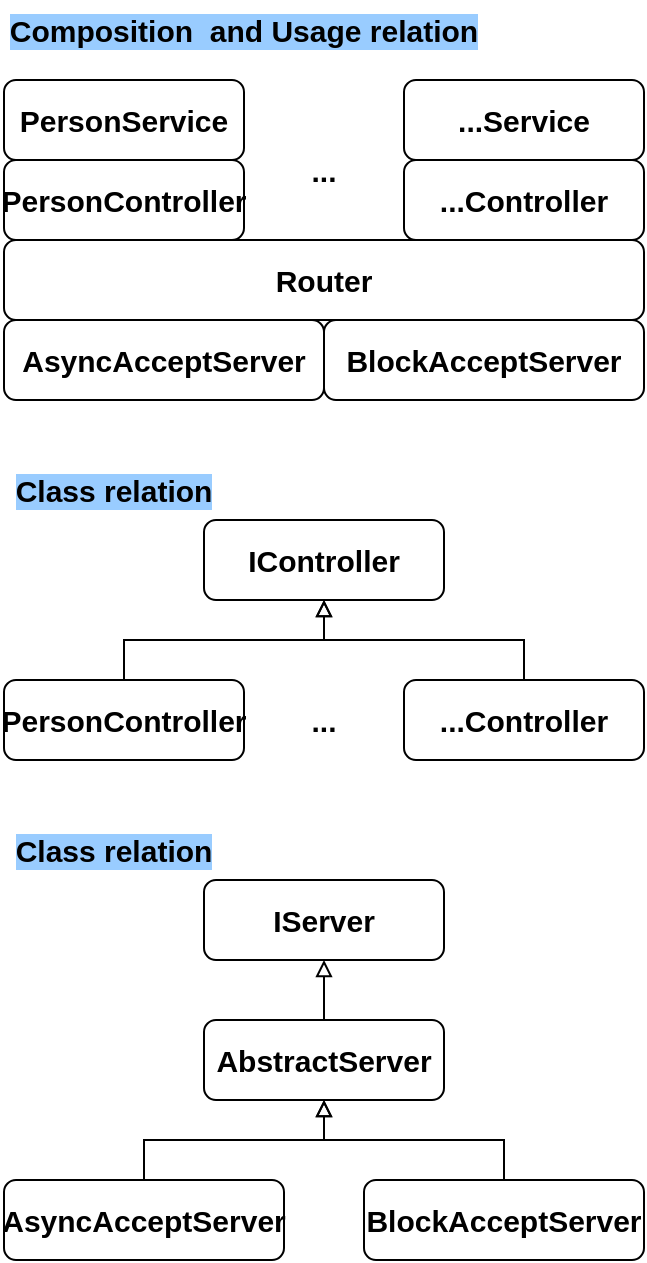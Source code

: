 <mxfile version="24.7.17">
  <diagram name="Page-1" id="47bSRU_CpZvX-F6WeYuw">
    <mxGraphModel dx="524" dy="335" grid="1" gridSize="10" guides="1" tooltips="1" connect="1" arrows="1" fold="1" page="1" pageScale="1" pageWidth="827" pageHeight="1169" math="0" shadow="0">
      <root>
        <mxCell id="0" />
        <mxCell id="1" parent="0" />
        <mxCell id="yqMq4LJxHmqknkfqYOJ4-1" value="&lt;span style=&quot;text-align: left; font-size: 15px;&quot;&gt;AsyncAcceptServer&lt;/span&gt;" style="rounded=1;whiteSpace=wrap;html=1;fontSize=15;fontStyle=1" vertex="1" parent="1">
          <mxGeometry x="80" y="200" width="160" height="40" as="geometry" />
        </mxCell>
        <mxCell id="yqMq4LJxHmqknkfqYOJ4-3" value="&lt;span style=&quot;text-align: left; font-size: 15px;&quot;&gt;BlockAcceptServer&lt;/span&gt;" style="rounded=1;whiteSpace=wrap;html=1;fontSize=15;fontStyle=1" vertex="1" parent="1">
          <mxGeometry x="240" y="200" width="160" height="40" as="geometry" />
        </mxCell>
        <mxCell id="yqMq4LJxHmqknkfqYOJ4-4" value="Router" style="rounded=1;whiteSpace=wrap;html=1;fontSize=15;fontStyle=1" vertex="1" parent="1">
          <mxGeometry x="80" y="160" width="320" height="40" as="geometry" />
        </mxCell>
        <mxCell id="yqMq4LJxHmqknkfqYOJ4-5" value="PersonService" style="rounded=1;whiteSpace=wrap;html=1;fontSize=15;fontStyle=1" vertex="1" parent="1">
          <mxGeometry x="80" y="80" width="120" height="40" as="geometry" />
        </mxCell>
        <mxCell id="yqMq4LJxHmqknkfqYOJ4-6" value="PersonController" style="rounded=1;whiteSpace=wrap;html=1;fontSize=15;fontStyle=1" vertex="1" parent="1">
          <mxGeometry x="80" y="120" width="120" height="40" as="geometry" />
        </mxCell>
        <mxCell id="yqMq4LJxHmqknkfqYOJ4-8" value="...Service" style="rounded=1;whiteSpace=wrap;html=1;fontSize=15;fontStyle=1" vertex="1" parent="1">
          <mxGeometry x="280" y="80" width="120" height="40" as="geometry" />
        </mxCell>
        <mxCell id="yqMq4LJxHmqknkfqYOJ4-9" value="...Controller" style="rounded=1;whiteSpace=wrap;html=1;fontSize=15;fontStyle=1" vertex="1" parent="1">
          <mxGeometry x="280" y="120" width="120" height="40" as="geometry" />
        </mxCell>
        <mxCell id="yqMq4LJxHmqknkfqYOJ4-10" value="..." style="text;html=1;align=center;verticalAlign=middle;whiteSpace=wrap;rounded=0;fontSize=15;fontStyle=1" vertex="1" parent="1">
          <mxGeometry x="210" y="110" width="60" height="30" as="geometry" />
        </mxCell>
        <mxCell id="yqMq4LJxHmqknkfqYOJ4-13" value="Composition&amp;nbsp; and Usage relation" style="text;html=1;align=center;verticalAlign=middle;whiteSpace=wrap;rounded=0;fontSize=15;fontStyle=1;labelBackgroundColor=#99CCFF;" vertex="1" parent="1">
          <mxGeometry x="80" y="40" width="240" height="30" as="geometry" />
        </mxCell>
        <mxCell id="yqMq4LJxHmqknkfqYOJ4-14" value="Class relation" style="text;html=1;align=center;verticalAlign=middle;whiteSpace=wrap;rounded=0;fontSize=15;fontStyle=1;labelBackgroundColor=#99CCFF;" vertex="1" parent="1">
          <mxGeometry x="80" y="270" width="110" height="30" as="geometry" />
        </mxCell>
        <mxCell id="yqMq4LJxHmqknkfqYOJ4-18" style="rounded=0;orthogonalLoop=1;jettySize=auto;html=1;entryX=0.5;entryY=1;entryDx=0;entryDy=0;startArrow=none;startFill=0;endArrow=block;endFill=0;edgeStyle=orthogonalEdgeStyle;fontSize=15;fontStyle=1" edge="1" parent="1" source="yqMq4LJxHmqknkfqYOJ4-15" target="yqMq4LJxHmqknkfqYOJ4-17">
          <mxGeometry relative="1" as="geometry" />
        </mxCell>
        <mxCell id="yqMq4LJxHmqknkfqYOJ4-15" value="&lt;span style=&quot;text-align: left; font-size: 15px;&quot;&gt;AsyncAcceptServer&lt;/span&gt;" style="rounded=1;whiteSpace=wrap;html=1;fontSize=15;fontStyle=1" vertex="1" parent="1">
          <mxGeometry x="80" y="630" width="140" height="40" as="geometry" />
        </mxCell>
        <mxCell id="yqMq4LJxHmqknkfqYOJ4-22" style="rounded=0;orthogonalLoop=1;jettySize=auto;html=1;entryX=0.5;entryY=1;entryDx=0;entryDy=0;endArrow=block;endFill=0;edgeStyle=orthogonalEdgeStyle;fontSize=15;fontStyle=1" edge="1" parent="1" source="yqMq4LJxHmqknkfqYOJ4-16" target="yqMq4LJxHmqknkfqYOJ4-17">
          <mxGeometry relative="1" as="geometry" />
        </mxCell>
        <mxCell id="yqMq4LJxHmqknkfqYOJ4-16" value="&lt;span style=&quot;text-align: left; font-size: 15px;&quot;&gt;BlockAcceptServer&lt;/span&gt;" style="rounded=1;whiteSpace=wrap;html=1;fontSize=15;fontStyle=1" vertex="1" parent="1">
          <mxGeometry x="260" y="630" width="140" height="40" as="geometry" />
        </mxCell>
        <mxCell id="yqMq4LJxHmqknkfqYOJ4-30" style="edgeStyle=orthogonalEdgeStyle;rounded=0;orthogonalLoop=1;jettySize=auto;html=1;entryX=0.5;entryY=1;entryDx=0;entryDy=0;endArrow=block;endFill=0;" edge="1" parent="1" source="yqMq4LJxHmqknkfqYOJ4-17" target="yqMq4LJxHmqknkfqYOJ4-29">
          <mxGeometry relative="1" as="geometry" />
        </mxCell>
        <mxCell id="yqMq4LJxHmqknkfqYOJ4-17" value="&lt;span style=&quot;text-align: left; font-size: 15px;&quot;&gt;AbstractServer&lt;/span&gt;" style="rounded=1;whiteSpace=wrap;html=1;fontSize=15;fontStyle=1" vertex="1" parent="1">
          <mxGeometry x="180" y="550" width="120" height="40" as="geometry" />
        </mxCell>
        <mxCell id="yqMq4LJxHmqknkfqYOJ4-23" style="rounded=0;orthogonalLoop=1;jettySize=auto;html=1;entryX=0.5;entryY=1;entryDx=0;entryDy=0;startArrow=none;startFill=0;endArrow=block;endFill=0;edgeStyle=orthogonalEdgeStyle;fontSize=15;fontStyle=1" edge="1" source="yqMq4LJxHmqknkfqYOJ4-24" target="yqMq4LJxHmqknkfqYOJ4-27" parent="1">
          <mxGeometry relative="1" as="geometry" />
        </mxCell>
        <mxCell id="yqMq4LJxHmqknkfqYOJ4-24" value="&lt;span style=&quot;text-align: left; font-size: 15px;&quot;&gt;PersonController&lt;/span&gt;" style="rounded=1;whiteSpace=wrap;html=1;fontSize=15;fontStyle=1" vertex="1" parent="1">
          <mxGeometry x="80" y="380" width="120" height="40" as="geometry" />
        </mxCell>
        <mxCell id="yqMq4LJxHmqknkfqYOJ4-25" style="rounded=0;orthogonalLoop=1;jettySize=auto;html=1;entryX=0.5;entryY=1;entryDx=0;entryDy=0;endArrow=block;endFill=0;edgeStyle=orthogonalEdgeStyle;fontSize=15;fontStyle=1" edge="1" source="yqMq4LJxHmqknkfqYOJ4-26" target="yqMq4LJxHmqknkfqYOJ4-27" parent="1">
          <mxGeometry relative="1" as="geometry" />
        </mxCell>
        <mxCell id="yqMq4LJxHmqknkfqYOJ4-26" value="&lt;span style=&quot;text-align: left; font-size: 15px;&quot;&gt;...Controller&lt;/span&gt;" style="rounded=1;whiteSpace=wrap;html=1;fontSize=15;fontStyle=1" vertex="1" parent="1">
          <mxGeometry x="280" y="380" width="120" height="40" as="geometry" />
        </mxCell>
        <mxCell id="yqMq4LJxHmqknkfqYOJ4-27" value="&lt;span style=&quot;text-align: left; font-size: 15px;&quot;&gt;IController&lt;/span&gt;" style="rounded=1;whiteSpace=wrap;html=1;fontSize=15;fontStyle=1" vertex="1" parent="1">
          <mxGeometry x="180" y="300" width="120" height="40" as="geometry" />
        </mxCell>
        <mxCell id="yqMq4LJxHmqknkfqYOJ4-28" value="..." style="text;html=1;align=center;verticalAlign=middle;whiteSpace=wrap;rounded=0;fontSize=15;fontStyle=1" vertex="1" parent="1">
          <mxGeometry x="210" y="385" width="60" height="30" as="geometry" />
        </mxCell>
        <mxCell id="yqMq4LJxHmqknkfqYOJ4-29" value="&lt;span style=&quot;text-align: left; font-size: 15px;&quot;&gt;IServer&lt;/span&gt;" style="rounded=1;whiteSpace=wrap;html=1;fontSize=15;fontStyle=1" vertex="1" parent="1">
          <mxGeometry x="180" y="480" width="120" height="40" as="geometry" />
        </mxCell>
        <mxCell id="yqMq4LJxHmqknkfqYOJ4-31" value="Class relation" style="text;html=1;align=center;verticalAlign=middle;whiteSpace=wrap;rounded=0;fontSize=15;fontStyle=1;labelBackgroundColor=#99CCFF;" vertex="1" parent="1">
          <mxGeometry x="80" y="450" width="110" height="30" as="geometry" />
        </mxCell>
      </root>
    </mxGraphModel>
  </diagram>
</mxfile>
